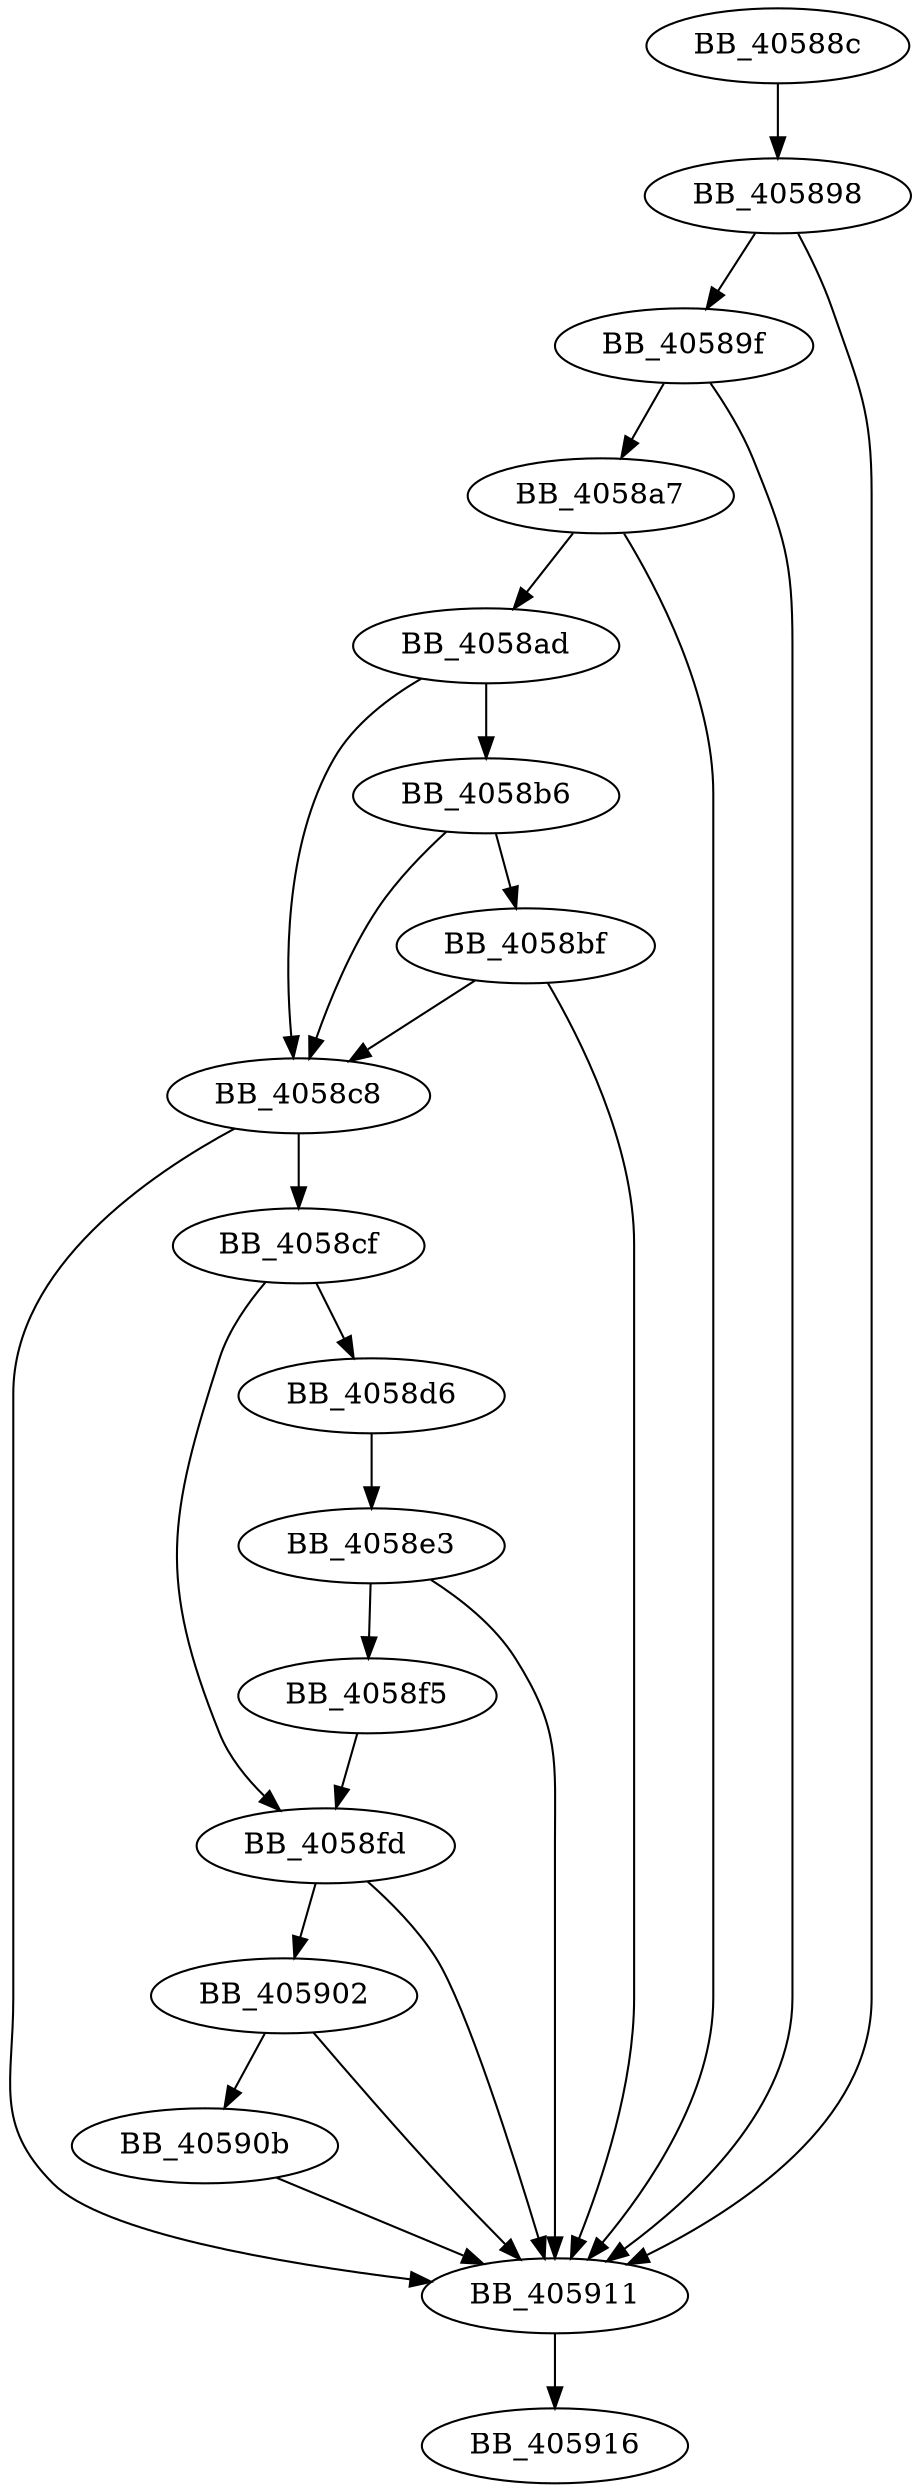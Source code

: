 DiGraph ___DestructExceptionObject{
BB_40588c->BB_405898
BB_405898->BB_40589f
BB_405898->BB_405911
BB_40589f->BB_4058a7
BB_40589f->BB_405911
BB_4058a7->BB_4058ad
BB_4058a7->BB_405911
BB_4058ad->BB_4058b6
BB_4058ad->BB_4058c8
BB_4058b6->BB_4058bf
BB_4058b6->BB_4058c8
BB_4058bf->BB_4058c8
BB_4058bf->BB_405911
BB_4058c8->BB_4058cf
BB_4058c8->BB_405911
BB_4058cf->BB_4058d6
BB_4058cf->BB_4058fd
BB_4058d6->BB_4058e3
BB_4058e3->BB_4058f5
BB_4058e3->BB_405911
BB_4058f5->BB_4058fd
BB_4058fd->BB_405902
BB_4058fd->BB_405911
BB_405902->BB_40590b
BB_405902->BB_405911
BB_40590b->BB_405911
BB_405911->BB_405916
}
